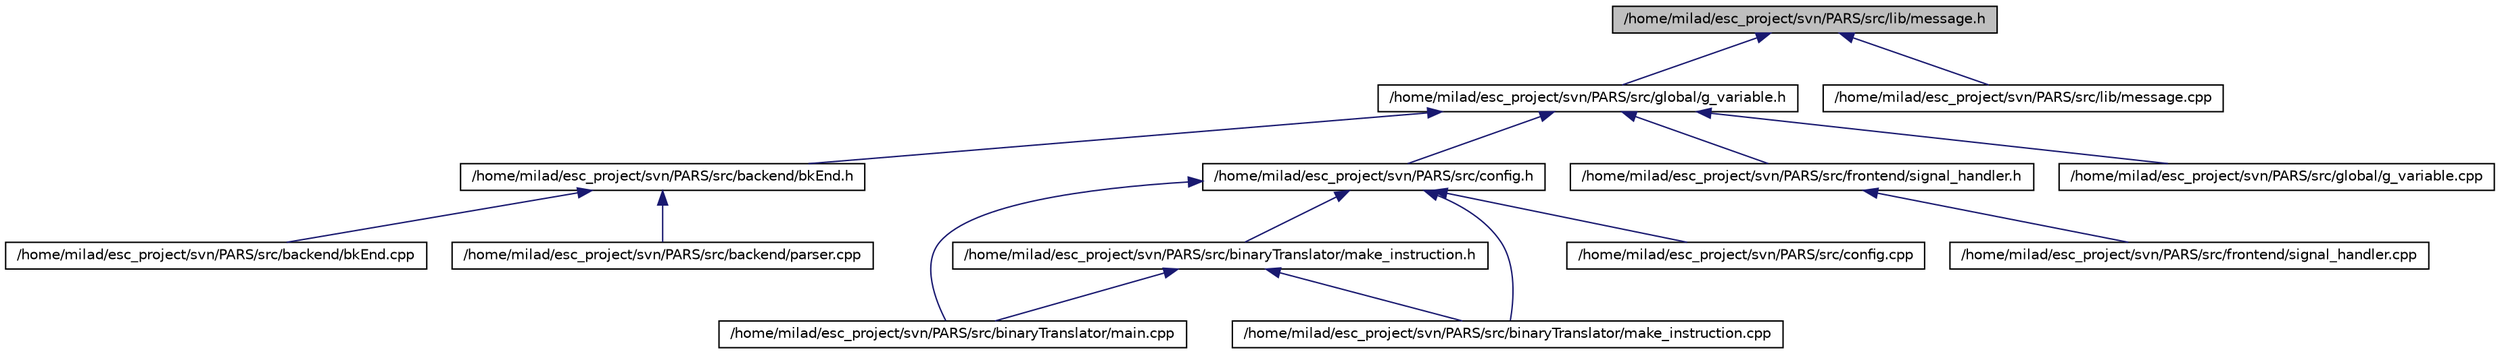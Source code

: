 digraph G
{
  edge [fontname="Helvetica",fontsize="10",labelfontname="Helvetica",labelfontsize="10"];
  node [fontname="Helvetica",fontsize="10",shape=record];
  Node1 [label="/home/milad/esc_project/svn/PARS/src/lib/message.h",height=0.2,width=0.4,color="black", fillcolor="grey75", style="filled" fontcolor="black"];
  Node1 -> Node2 [dir=back,color="midnightblue",fontsize="10",style="solid"];
  Node2 [label="/home/milad/esc_project/svn/PARS/src/global/g_variable.h",height=0.2,width=0.4,color="black", fillcolor="white", style="filled",URL="$g__variable_8h.html"];
  Node2 -> Node3 [dir=back,color="midnightblue",fontsize="10",style="solid"];
  Node3 [label="/home/milad/esc_project/svn/PARS/src/backend/bkEnd.h",height=0.2,width=0.4,color="black", fillcolor="white", style="filled",URL="$bkEnd_8h.html"];
  Node3 -> Node4 [dir=back,color="midnightblue",fontsize="10",style="solid"];
  Node4 [label="/home/milad/esc_project/svn/PARS/src/backend/bkEnd.cpp",height=0.2,width=0.4,color="black", fillcolor="white", style="filled",URL="$bkEnd_8cpp.html"];
  Node3 -> Node5 [dir=back,color="midnightblue",fontsize="10",style="solid"];
  Node5 [label="/home/milad/esc_project/svn/PARS/src/backend/parser.cpp",height=0.2,width=0.4,color="black", fillcolor="white", style="filled",URL="$backend_2parser_8cpp.html"];
  Node2 -> Node6 [dir=back,color="midnightblue",fontsize="10",style="solid"];
  Node6 [label="/home/milad/esc_project/svn/PARS/src/config.h",height=0.2,width=0.4,color="black", fillcolor="white", style="filled",URL="$config_8h.html"];
  Node6 -> Node7 [dir=back,color="midnightblue",fontsize="10",style="solid"];
  Node7 [label="/home/milad/esc_project/svn/PARS/src/binaryTranslator/make_instruction.h",height=0.2,width=0.4,color="black", fillcolor="white", style="filled",URL="$make__instruction_8h.html"];
  Node7 -> Node8 [dir=back,color="midnightblue",fontsize="10",style="solid"];
  Node8 [label="/home/milad/esc_project/svn/PARS/src/binaryTranslator/main.cpp",height=0.2,width=0.4,color="black", fillcolor="white", style="filled",URL="$main_8cpp.html"];
  Node7 -> Node9 [dir=back,color="midnightblue",fontsize="10",style="solid"];
  Node9 [label="/home/milad/esc_project/svn/PARS/src/binaryTranslator/make_instruction.cpp",height=0.2,width=0.4,color="black", fillcolor="white", style="filled",URL="$make__instruction_8cpp.html"];
  Node6 -> Node8 [dir=back,color="midnightblue",fontsize="10",style="solid"];
  Node6 -> Node9 [dir=back,color="midnightblue",fontsize="10",style="solid"];
  Node6 -> Node10 [dir=back,color="midnightblue",fontsize="10",style="solid"];
  Node10 [label="/home/milad/esc_project/svn/PARS/src/config.cpp",height=0.2,width=0.4,color="black", fillcolor="white", style="filled",URL="$config_8cpp.html"];
  Node2 -> Node11 [dir=back,color="midnightblue",fontsize="10",style="solid"];
  Node11 [label="/home/milad/esc_project/svn/PARS/src/frontend/signal_handler.h",height=0.2,width=0.4,color="black", fillcolor="white", style="filled",URL="$signal__handler_8h.html"];
  Node11 -> Node12 [dir=back,color="midnightblue",fontsize="10",style="solid"];
  Node12 [label="/home/milad/esc_project/svn/PARS/src/frontend/signal_handler.cpp",height=0.2,width=0.4,color="black", fillcolor="white", style="filled",URL="$signal__handler_8cpp.html"];
  Node2 -> Node13 [dir=back,color="midnightblue",fontsize="10",style="solid"];
  Node13 [label="/home/milad/esc_project/svn/PARS/src/global/g_variable.cpp",height=0.2,width=0.4,color="black", fillcolor="white", style="filled",URL="$g__variable_8cpp.html"];
  Node1 -> Node14 [dir=back,color="midnightblue",fontsize="10",style="solid"];
  Node14 [label="/home/milad/esc_project/svn/PARS/src/lib/message.cpp",height=0.2,width=0.4,color="black", fillcolor="white", style="filled",URL="$message_8cpp.html"];
}
